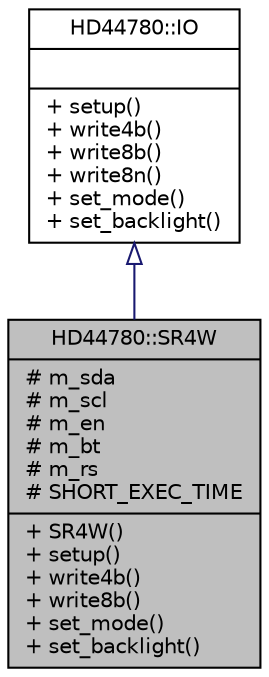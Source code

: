 digraph "HD44780::SR4W"
{
  edge [fontname="Helvetica",fontsize="10",labelfontname="Helvetica",labelfontsize="10"];
  node [fontname="Helvetica",fontsize="10",shape=record];
  Node1 [label="{HD44780::SR4W\n|# m_sda\l# m_scl\l# m_en\l# m_bt\l# m_rs\l# SHORT_EXEC_TIME\l|+ SR4W()\l+ setup()\l+ write4b()\l+ write8b()\l+ set_mode()\l+ set_backlight()\l}",height=0.2,width=0.4,color="black", fillcolor="grey75", style="filled", fontcolor="black"];
  Node2 -> Node1 [dir="back",color="midnightblue",fontsize="10",style="solid",arrowtail="onormal",fontname="Helvetica"];
  Node2 [label="{HD44780::IO\n||+ setup()\l+ write4b()\l+ write8b()\l+ write8n()\l+ set_mode()\l+ set_backlight()\l}",height=0.2,width=0.4,color="black", fillcolor="white", style="filled",URL="$d8/df6/classHD44780_1_1IO.html"];
}
